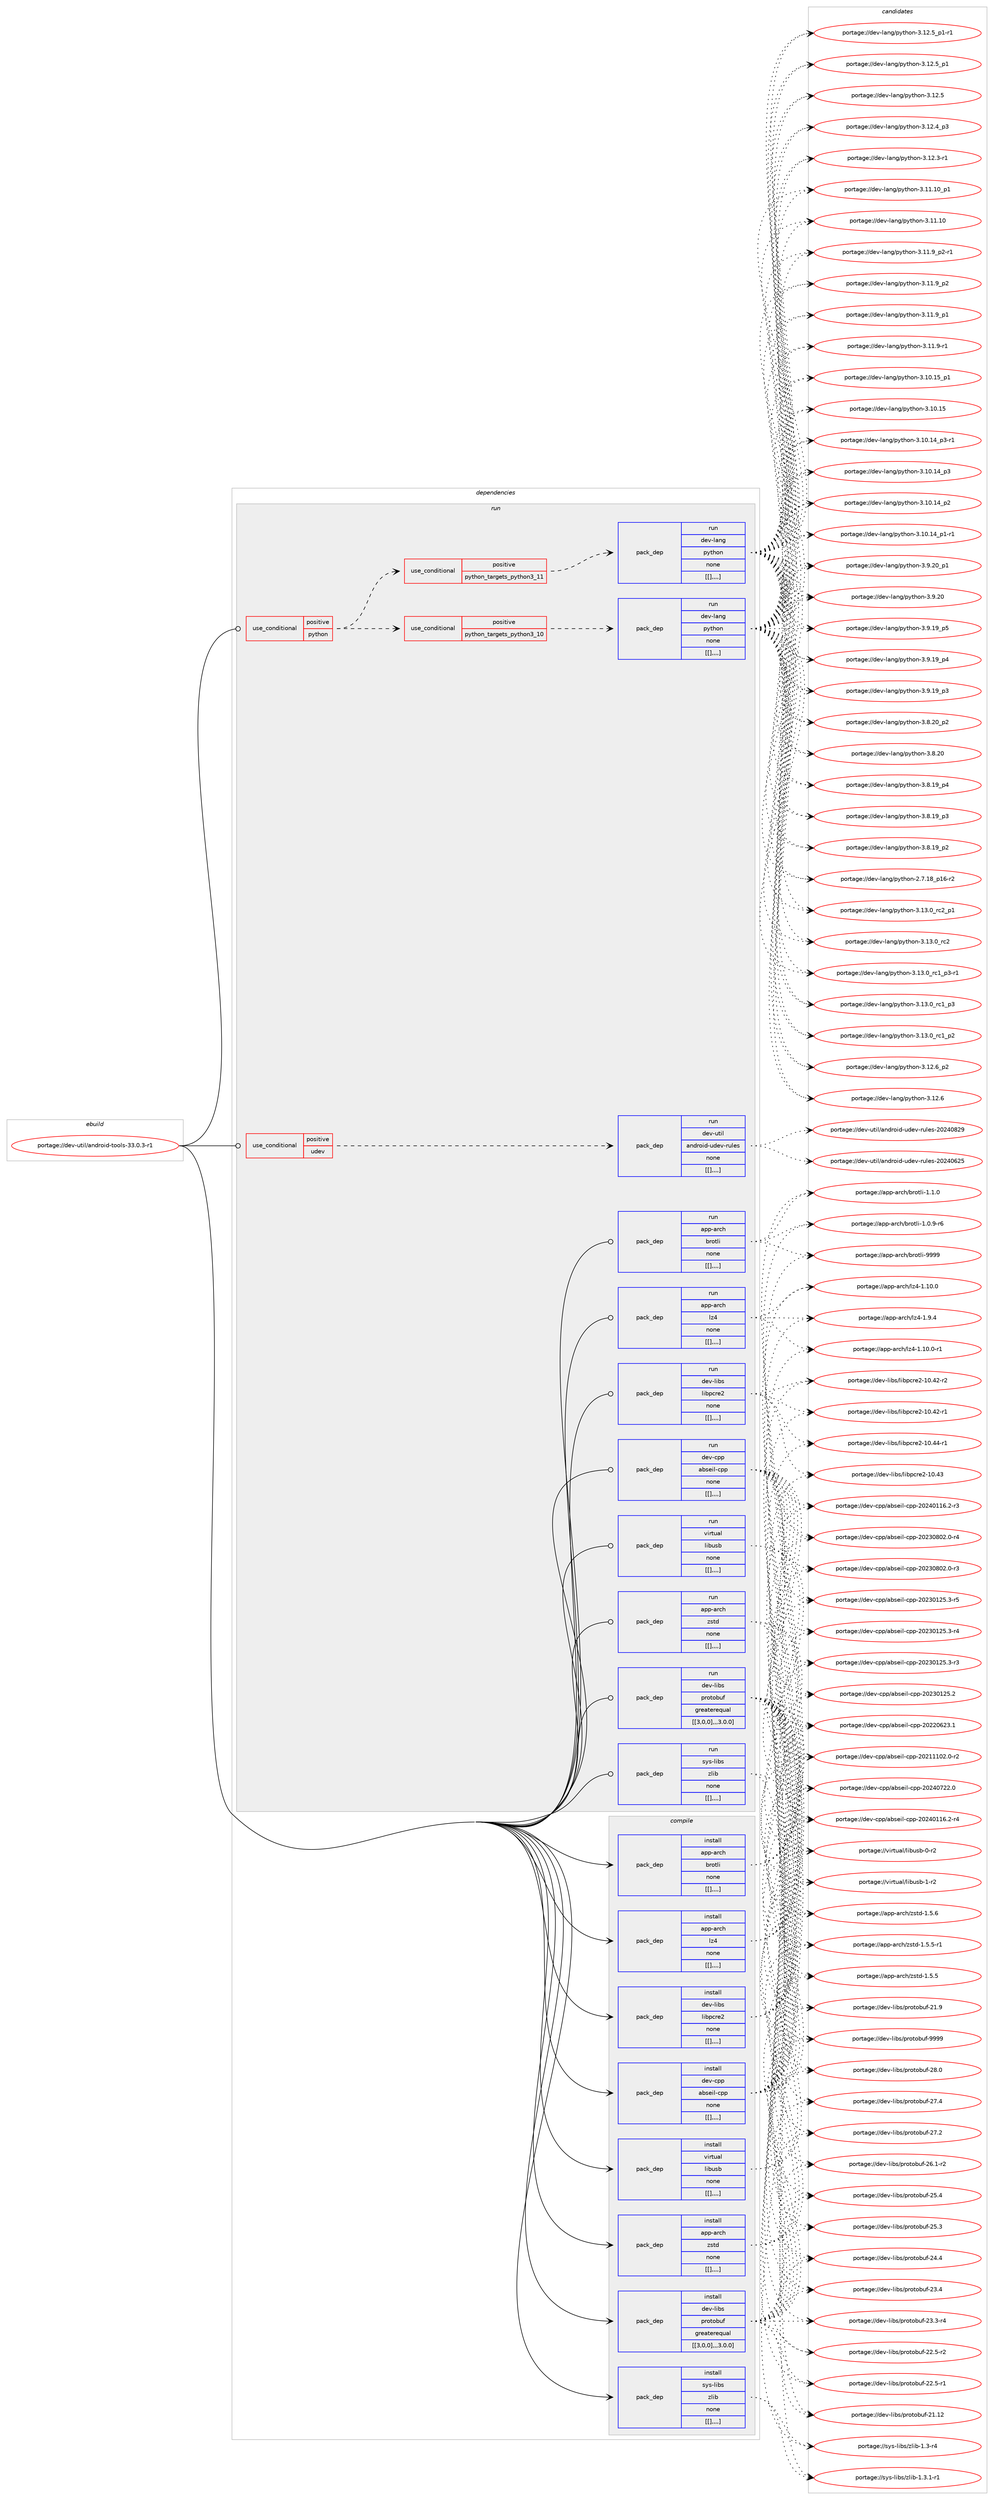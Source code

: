 digraph prolog {

# *************
# Graph options
# *************

newrank=true;
concentrate=true;
compound=true;
graph [rankdir=LR,fontname=Helvetica,fontsize=10,ranksep=1.5];#, ranksep=2.5, nodesep=0.2];
edge  [arrowhead=vee];
node  [fontname=Helvetica,fontsize=10];

# **********
# The ebuild
# **********

subgraph cluster_leftcol {
color=gray;
label=<<i>ebuild</i>>;
id [label="portage://dev-util/android-tools-33.0.3-r1", color=red, width=4, href="../dev-util/android-tools-33.0.3-r1.svg"];
}

# ****************
# The dependencies
# ****************

subgraph cluster_midcol {
color=gray;
label=<<i>dependencies</i>>;
subgraph cluster_compile {
fillcolor="#eeeeee";
style=filled;
label=<<i>compile</i>>;
subgraph pack152401 {
dependency215515 [label=<<TABLE BORDER="0" CELLBORDER="1" CELLSPACING="0" CELLPADDING="4" WIDTH="220"><TR><TD ROWSPAN="6" CELLPADDING="30">pack_dep</TD></TR><TR><TD WIDTH="110">install</TD></TR><TR><TD>app-arch</TD></TR><TR><TD>brotli</TD></TR><TR><TD>none</TD></TR><TR><TD>[[],,,,]</TD></TR></TABLE>>, shape=none, color=blue];
}
id:e -> dependency215515:w [weight=20,style="solid",arrowhead="vee"];
subgraph pack152402 {
dependency215516 [label=<<TABLE BORDER="0" CELLBORDER="1" CELLSPACING="0" CELLPADDING="4" WIDTH="220"><TR><TD ROWSPAN="6" CELLPADDING="30">pack_dep</TD></TR><TR><TD WIDTH="110">install</TD></TR><TR><TD>app-arch</TD></TR><TR><TD>lz4</TD></TR><TR><TD>none</TD></TR><TR><TD>[[],,,,]</TD></TR></TABLE>>, shape=none, color=blue];
}
id:e -> dependency215516:w [weight=20,style="solid",arrowhead="vee"];
subgraph pack152403 {
dependency215517 [label=<<TABLE BORDER="0" CELLBORDER="1" CELLSPACING="0" CELLPADDING="4" WIDTH="220"><TR><TD ROWSPAN="6" CELLPADDING="30">pack_dep</TD></TR><TR><TD WIDTH="110">install</TD></TR><TR><TD>app-arch</TD></TR><TR><TD>zstd</TD></TR><TR><TD>none</TD></TR><TR><TD>[[],,,,]</TD></TR></TABLE>>, shape=none, color=blue];
}
id:e -> dependency215517:w [weight=20,style="solid",arrowhead="vee"];
subgraph pack152404 {
dependency215518 [label=<<TABLE BORDER="0" CELLBORDER="1" CELLSPACING="0" CELLPADDING="4" WIDTH="220"><TR><TD ROWSPAN="6" CELLPADDING="30">pack_dep</TD></TR><TR><TD WIDTH="110">install</TD></TR><TR><TD>dev-cpp</TD></TR><TR><TD>abseil-cpp</TD></TR><TR><TD>none</TD></TR><TR><TD>[[],,,,]</TD></TR></TABLE>>, shape=none, color=blue];
}
id:e -> dependency215518:w [weight=20,style="solid",arrowhead="vee"];
subgraph pack152405 {
dependency215519 [label=<<TABLE BORDER="0" CELLBORDER="1" CELLSPACING="0" CELLPADDING="4" WIDTH="220"><TR><TD ROWSPAN="6" CELLPADDING="30">pack_dep</TD></TR><TR><TD WIDTH="110">install</TD></TR><TR><TD>dev-libs</TD></TR><TR><TD>libpcre2</TD></TR><TR><TD>none</TD></TR><TR><TD>[[],,,,]</TD></TR></TABLE>>, shape=none, color=blue];
}
id:e -> dependency215519:w [weight=20,style="solid",arrowhead="vee"];
subgraph pack152406 {
dependency215520 [label=<<TABLE BORDER="0" CELLBORDER="1" CELLSPACING="0" CELLPADDING="4" WIDTH="220"><TR><TD ROWSPAN="6" CELLPADDING="30">pack_dep</TD></TR><TR><TD WIDTH="110">install</TD></TR><TR><TD>dev-libs</TD></TR><TR><TD>protobuf</TD></TR><TR><TD>greaterequal</TD></TR><TR><TD>[[3,0,0],,,3.0.0]</TD></TR></TABLE>>, shape=none, color=blue];
}
id:e -> dependency215520:w [weight=20,style="solid",arrowhead="vee"];
subgraph pack152407 {
dependency215521 [label=<<TABLE BORDER="0" CELLBORDER="1" CELLSPACING="0" CELLPADDING="4" WIDTH="220"><TR><TD ROWSPAN="6" CELLPADDING="30">pack_dep</TD></TR><TR><TD WIDTH="110">install</TD></TR><TR><TD>sys-libs</TD></TR><TR><TD>zlib</TD></TR><TR><TD>none</TD></TR><TR><TD>[[],,,,]</TD></TR></TABLE>>, shape=none, color=blue];
}
id:e -> dependency215521:w [weight=20,style="solid",arrowhead="vee"];
subgraph pack152408 {
dependency215522 [label=<<TABLE BORDER="0" CELLBORDER="1" CELLSPACING="0" CELLPADDING="4" WIDTH="220"><TR><TD ROWSPAN="6" CELLPADDING="30">pack_dep</TD></TR><TR><TD WIDTH="110">install</TD></TR><TR><TD>virtual</TD></TR><TR><TD>libusb</TD></TR><TR><TD>none</TD></TR><TR><TD>[[],,,,]</TD></TR></TABLE>>, shape=none, color=blue];
}
id:e -> dependency215522:w [weight=20,style="solid",arrowhead="vee"];
}
subgraph cluster_compileandrun {
fillcolor="#eeeeee";
style=filled;
label=<<i>compile and run</i>>;
}
subgraph cluster_run {
fillcolor="#eeeeee";
style=filled;
label=<<i>run</i>>;
subgraph cond61724 {
dependency215523 [label=<<TABLE BORDER="0" CELLBORDER="1" CELLSPACING="0" CELLPADDING="4"><TR><TD ROWSPAN="3" CELLPADDING="10">use_conditional</TD></TR><TR><TD>positive</TD></TR><TR><TD>python</TD></TR></TABLE>>, shape=none, color=red];
subgraph cond61725 {
dependency215524 [label=<<TABLE BORDER="0" CELLBORDER="1" CELLSPACING="0" CELLPADDING="4"><TR><TD ROWSPAN="3" CELLPADDING="10">use_conditional</TD></TR><TR><TD>positive</TD></TR><TR><TD>python_targets_python3_10</TD></TR></TABLE>>, shape=none, color=red];
subgraph pack152409 {
dependency215525 [label=<<TABLE BORDER="0" CELLBORDER="1" CELLSPACING="0" CELLPADDING="4" WIDTH="220"><TR><TD ROWSPAN="6" CELLPADDING="30">pack_dep</TD></TR><TR><TD WIDTH="110">run</TD></TR><TR><TD>dev-lang</TD></TR><TR><TD>python</TD></TR><TR><TD>none</TD></TR><TR><TD>[[],,,,]</TD></TR></TABLE>>, shape=none, color=blue];
}
dependency215524:e -> dependency215525:w [weight=20,style="dashed",arrowhead="vee"];
}
dependency215523:e -> dependency215524:w [weight=20,style="dashed",arrowhead="vee"];
subgraph cond61726 {
dependency215526 [label=<<TABLE BORDER="0" CELLBORDER="1" CELLSPACING="0" CELLPADDING="4"><TR><TD ROWSPAN="3" CELLPADDING="10">use_conditional</TD></TR><TR><TD>positive</TD></TR><TR><TD>python_targets_python3_11</TD></TR></TABLE>>, shape=none, color=red];
subgraph pack152410 {
dependency215527 [label=<<TABLE BORDER="0" CELLBORDER="1" CELLSPACING="0" CELLPADDING="4" WIDTH="220"><TR><TD ROWSPAN="6" CELLPADDING="30">pack_dep</TD></TR><TR><TD WIDTH="110">run</TD></TR><TR><TD>dev-lang</TD></TR><TR><TD>python</TD></TR><TR><TD>none</TD></TR><TR><TD>[[],,,,]</TD></TR></TABLE>>, shape=none, color=blue];
}
dependency215526:e -> dependency215527:w [weight=20,style="dashed",arrowhead="vee"];
}
dependency215523:e -> dependency215526:w [weight=20,style="dashed",arrowhead="vee"];
}
id:e -> dependency215523:w [weight=20,style="solid",arrowhead="odot"];
subgraph cond61727 {
dependency215528 [label=<<TABLE BORDER="0" CELLBORDER="1" CELLSPACING="0" CELLPADDING="4"><TR><TD ROWSPAN="3" CELLPADDING="10">use_conditional</TD></TR><TR><TD>positive</TD></TR><TR><TD>udev</TD></TR></TABLE>>, shape=none, color=red];
subgraph pack152411 {
dependency215529 [label=<<TABLE BORDER="0" CELLBORDER="1" CELLSPACING="0" CELLPADDING="4" WIDTH="220"><TR><TD ROWSPAN="6" CELLPADDING="30">pack_dep</TD></TR><TR><TD WIDTH="110">run</TD></TR><TR><TD>dev-util</TD></TR><TR><TD>android-udev-rules</TD></TR><TR><TD>none</TD></TR><TR><TD>[[],,,,]</TD></TR></TABLE>>, shape=none, color=blue];
}
dependency215528:e -> dependency215529:w [weight=20,style="dashed",arrowhead="vee"];
}
id:e -> dependency215528:w [weight=20,style="solid",arrowhead="odot"];
subgraph pack152412 {
dependency215530 [label=<<TABLE BORDER="0" CELLBORDER="1" CELLSPACING="0" CELLPADDING="4" WIDTH="220"><TR><TD ROWSPAN="6" CELLPADDING="30">pack_dep</TD></TR><TR><TD WIDTH="110">run</TD></TR><TR><TD>app-arch</TD></TR><TR><TD>brotli</TD></TR><TR><TD>none</TD></TR><TR><TD>[[],,,,]</TD></TR></TABLE>>, shape=none, color=blue];
}
id:e -> dependency215530:w [weight=20,style="solid",arrowhead="odot"];
subgraph pack152413 {
dependency215531 [label=<<TABLE BORDER="0" CELLBORDER="1" CELLSPACING="0" CELLPADDING="4" WIDTH="220"><TR><TD ROWSPAN="6" CELLPADDING="30">pack_dep</TD></TR><TR><TD WIDTH="110">run</TD></TR><TR><TD>app-arch</TD></TR><TR><TD>lz4</TD></TR><TR><TD>none</TD></TR><TR><TD>[[],,,,]</TD></TR></TABLE>>, shape=none, color=blue];
}
id:e -> dependency215531:w [weight=20,style="solid",arrowhead="odot"];
subgraph pack152414 {
dependency215532 [label=<<TABLE BORDER="0" CELLBORDER="1" CELLSPACING="0" CELLPADDING="4" WIDTH="220"><TR><TD ROWSPAN="6" CELLPADDING="30">pack_dep</TD></TR><TR><TD WIDTH="110">run</TD></TR><TR><TD>app-arch</TD></TR><TR><TD>zstd</TD></TR><TR><TD>none</TD></TR><TR><TD>[[],,,,]</TD></TR></TABLE>>, shape=none, color=blue];
}
id:e -> dependency215532:w [weight=20,style="solid",arrowhead="odot"];
subgraph pack152415 {
dependency215533 [label=<<TABLE BORDER="0" CELLBORDER="1" CELLSPACING="0" CELLPADDING="4" WIDTH="220"><TR><TD ROWSPAN="6" CELLPADDING="30">pack_dep</TD></TR><TR><TD WIDTH="110">run</TD></TR><TR><TD>dev-cpp</TD></TR><TR><TD>abseil-cpp</TD></TR><TR><TD>none</TD></TR><TR><TD>[[],,,,]</TD></TR></TABLE>>, shape=none, color=blue];
}
id:e -> dependency215533:w [weight=20,style="solid",arrowhead="odot"];
subgraph pack152416 {
dependency215534 [label=<<TABLE BORDER="0" CELLBORDER="1" CELLSPACING="0" CELLPADDING="4" WIDTH="220"><TR><TD ROWSPAN="6" CELLPADDING="30">pack_dep</TD></TR><TR><TD WIDTH="110">run</TD></TR><TR><TD>dev-libs</TD></TR><TR><TD>libpcre2</TD></TR><TR><TD>none</TD></TR><TR><TD>[[],,,,]</TD></TR></TABLE>>, shape=none, color=blue];
}
id:e -> dependency215534:w [weight=20,style="solid",arrowhead="odot"];
subgraph pack152417 {
dependency215535 [label=<<TABLE BORDER="0" CELLBORDER="1" CELLSPACING="0" CELLPADDING="4" WIDTH="220"><TR><TD ROWSPAN="6" CELLPADDING="30">pack_dep</TD></TR><TR><TD WIDTH="110">run</TD></TR><TR><TD>dev-libs</TD></TR><TR><TD>protobuf</TD></TR><TR><TD>greaterequal</TD></TR><TR><TD>[[3,0,0],,,3.0.0]</TD></TR></TABLE>>, shape=none, color=blue];
}
id:e -> dependency215535:w [weight=20,style="solid",arrowhead="odot"];
subgraph pack152418 {
dependency215536 [label=<<TABLE BORDER="0" CELLBORDER="1" CELLSPACING="0" CELLPADDING="4" WIDTH="220"><TR><TD ROWSPAN="6" CELLPADDING="30">pack_dep</TD></TR><TR><TD WIDTH="110">run</TD></TR><TR><TD>sys-libs</TD></TR><TR><TD>zlib</TD></TR><TR><TD>none</TD></TR><TR><TD>[[],,,,]</TD></TR></TABLE>>, shape=none, color=blue];
}
id:e -> dependency215536:w [weight=20,style="solid",arrowhead="odot"];
subgraph pack152419 {
dependency215537 [label=<<TABLE BORDER="0" CELLBORDER="1" CELLSPACING="0" CELLPADDING="4" WIDTH="220"><TR><TD ROWSPAN="6" CELLPADDING="30">pack_dep</TD></TR><TR><TD WIDTH="110">run</TD></TR><TR><TD>virtual</TD></TR><TR><TD>libusb</TD></TR><TR><TD>none</TD></TR><TR><TD>[[],,,,]</TD></TR></TABLE>>, shape=none, color=blue];
}
id:e -> dependency215537:w [weight=20,style="solid",arrowhead="odot"];
}
}

# **************
# The candidates
# **************

subgraph cluster_choices {
rank=same;
color=gray;
label=<<i>candidates</i>>;

subgraph choice152401 {
color=black;
nodesep=1;
choice9711211245971149910447981141111161081054557575757 [label="portage://app-arch/brotli-9999", color=red, width=4,href="../app-arch/brotli-9999.svg"];
choice971121124597114991044798114111116108105454946494648 [label="portage://app-arch/brotli-1.1.0", color=red, width=4,href="../app-arch/brotli-1.1.0.svg"];
choice9711211245971149910447981141111161081054549464846574511454 [label="portage://app-arch/brotli-1.0.9-r6", color=red, width=4,href="../app-arch/brotli-1.0.9-r6.svg"];
dependency215515:e -> choice9711211245971149910447981141111161081054557575757:w [style=dotted,weight="100"];
dependency215515:e -> choice971121124597114991044798114111116108105454946494648:w [style=dotted,weight="100"];
dependency215515:e -> choice9711211245971149910447981141111161081054549464846574511454:w [style=dotted,weight="100"];
}
subgraph choice152402 {
color=black;
nodesep=1;
choice971121124597114991044710812252454946494846484511449 [label="portage://app-arch/lz4-1.10.0-r1", color=red, width=4,href="../app-arch/lz4-1.10.0-r1.svg"];
choice97112112459711499104471081225245494649484648 [label="portage://app-arch/lz4-1.10.0", color=red, width=4,href="../app-arch/lz4-1.10.0.svg"];
choice971121124597114991044710812252454946574652 [label="portage://app-arch/lz4-1.9.4", color=red, width=4,href="../app-arch/lz4-1.9.4.svg"];
dependency215516:e -> choice971121124597114991044710812252454946494846484511449:w [style=dotted,weight="100"];
dependency215516:e -> choice97112112459711499104471081225245494649484648:w [style=dotted,weight="100"];
dependency215516:e -> choice971121124597114991044710812252454946574652:w [style=dotted,weight="100"];
}
subgraph choice152403 {
color=black;
nodesep=1;
choice9711211245971149910447122115116100454946534654 [label="portage://app-arch/zstd-1.5.6", color=red, width=4,href="../app-arch/zstd-1.5.6.svg"];
choice97112112459711499104471221151161004549465346534511449 [label="portage://app-arch/zstd-1.5.5-r1", color=red, width=4,href="../app-arch/zstd-1.5.5-r1.svg"];
choice9711211245971149910447122115116100454946534653 [label="portage://app-arch/zstd-1.5.5", color=red, width=4,href="../app-arch/zstd-1.5.5.svg"];
dependency215517:e -> choice9711211245971149910447122115116100454946534654:w [style=dotted,weight="100"];
dependency215517:e -> choice97112112459711499104471221151161004549465346534511449:w [style=dotted,weight="100"];
dependency215517:e -> choice9711211245971149910447122115116100454946534653:w [style=dotted,weight="100"];
}
subgraph choice152404 {
color=black;
nodesep=1;
choice100101118459911211247979811510110510845991121124550485052485550504648 [label="portage://dev-cpp/abseil-cpp-20240722.0", color=red, width=4,href="../dev-cpp/abseil-cpp-20240722.0.svg"];
choice1001011184599112112479798115101105108459911211245504850524849495446504511452 [label="portage://dev-cpp/abseil-cpp-20240116.2-r4", color=red, width=4,href="../dev-cpp/abseil-cpp-20240116.2-r4.svg"];
choice1001011184599112112479798115101105108459911211245504850524849495446504511451 [label="portage://dev-cpp/abseil-cpp-20240116.2-r3", color=red, width=4,href="../dev-cpp/abseil-cpp-20240116.2-r3.svg"];
choice1001011184599112112479798115101105108459911211245504850514856485046484511452 [label="portage://dev-cpp/abseil-cpp-20230802.0-r4", color=red, width=4,href="../dev-cpp/abseil-cpp-20230802.0-r4.svg"];
choice1001011184599112112479798115101105108459911211245504850514856485046484511451 [label="portage://dev-cpp/abseil-cpp-20230802.0-r3", color=red, width=4,href="../dev-cpp/abseil-cpp-20230802.0-r3.svg"];
choice1001011184599112112479798115101105108459911211245504850514849505346514511453 [label="portage://dev-cpp/abseil-cpp-20230125.3-r5", color=red, width=4,href="../dev-cpp/abseil-cpp-20230125.3-r5.svg"];
choice1001011184599112112479798115101105108459911211245504850514849505346514511452 [label="portage://dev-cpp/abseil-cpp-20230125.3-r4", color=red, width=4,href="../dev-cpp/abseil-cpp-20230125.3-r4.svg"];
choice1001011184599112112479798115101105108459911211245504850514849505346514511451 [label="portage://dev-cpp/abseil-cpp-20230125.3-r3", color=red, width=4,href="../dev-cpp/abseil-cpp-20230125.3-r3.svg"];
choice100101118459911211247979811510110510845991121124550485051484950534650 [label="portage://dev-cpp/abseil-cpp-20230125.2", color=red, width=4,href="../dev-cpp/abseil-cpp-20230125.2.svg"];
choice100101118459911211247979811510110510845991121124550485050485450514649 [label="portage://dev-cpp/abseil-cpp-20220623.1", color=red, width=4,href="../dev-cpp/abseil-cpp-20220623.1.svg"];
choice1001011184599112112479798115101105108459911211245504850494949485046484511450 [label="portage://dev-cpp/abseil-cpp-20211102.0-r2", color=red, width=4,href="../dev-cpp/abseil-cpp-20211102.0-r2.svg"];
dependency215518:e -> choice100101118459911211247979811510110510845991121124550485052485550504648:w [style=dotted,weight="100"];
dependency215518:e -> choice1001011184599112112479798115101105108459911211245504850524849495446504511452:w [style=dotted,weight="100"];
dependency215518:e -> choice1001011184599112112479798115101105108459911211245504850524849495446504511451:w [style=dotted,weight="100"];
dependency215518:e -> choice1001011184599112112479798115101105108459911211245504850514856485046484511452:w [style=dotted,weight="100"];
dependency215518:e -> choice1001011184599112112479798115101105108459911211245504850514856485046484511451:w [style=dotted,weight="100"];
dependency215518:e -> choice1001011184599112112479798115101105108459911211245504850514849505346514511453:w [style=dotted,weight="100"];
dependency215518:e -> choice1001011184599112112479798115101105108459911211245504850514849505346514511452:w [style=dotted,weight="100"];
dependency215518:e -> choice1001011184599112112479798115101105108459911211245504850514849505346514511451:w [style=dotted,weight="100"];
dependency215518:e -> choice100101118459911211247979811510110510845991121124550485051484950534650:w [style=dotted,weight="100"];
dependency215518:e -> choice100101118459911211247979811510110510845991121124550485050485450514649:w [style=dotted,weight="100"];
dependency215518:e -> choice1001011184599112112479798115101105108459911211245504850494949485046484511450:w [style=dotted,weight="100"];
}
subgraph choice152405 {
color=black;
nodesep=1;
choice1001011184510810598115471081059811299114101504549484652524511449 [label="portage://dev-libs/libpcre2-10.44-r1", color=red, width=4,href="../dev-libs/libpcre2-10.44-r1.svg"];
choice100101118451081059811547108105981129911410150454948465251 [label="portage://dev-libs/libpcre2-10.43", color=red, width=4,href="../dev-libs/libpcre2-10.43.svg"];
choice1001011184510810598115471081059811299114101504549484652504511450 [label="portage://dev-libs/libpcre2-10.42-r2", color=red, width=4,href="../dev-libs/libpcre2-10.42-r2.svg"];
choice1001011184510810598115471081059811299114101504549484652504511449 [label="portage://dev-libs/libpcre2-10.42-r1", color=red, width=4,href="../dev-libs/libpcre2-10.42-r1.svg"];
dependency215519:e -> choice1001011184510810598115471081059811299114101504549484652524511449:w [style=dotted,weight="100"];
dependency215519:e -> choice100101118451081059811547108105981129911410150454948465251:w [style=dotted,weight="100"];
dependency215519:e -> choice1001011184510810598115471081059811299114101504549484652504511450:w [style=dotted,weight="100"];
dependency215519:e -> choice1001011184510810598115471081059811299114101504549484652504511449:w [style=dotted,weight="100"];
}
subgraph choice152406 {
color=black;
nodesep=1;
choice100101118451081059811547112114111116111981171024557575757 [label="portage://dev-libs/protobuf-9999", color=red, width=4,href="../dev-libs/protobuf-9999.svg"];
choice100101118451081059811547112114111116111981171024550564648 [label="portage://dev-libs/protobuf-28.0", color=red, width=4,href="../dev-libs/protobuf-28.0.svg"];
choice100101118451081059811547112114111116111981171024550554652 [label="portage://dev-libs/protobuf-27.4", color=red, width=4,href="../dev-libs/protobuf-27.4.svg"];
choice100101118451081059811547112114111116111981171024550554650 [label="portage://dev-libs/protobuf-27.2", color=red, width=4,href="../dev-libs/protobuf-27.2.svg"];
choice1001011184510810598115471121141111161119811710245505446494511450 [label="portage://dev-libs/protobuf-26.1-r2", color=red, width=4,href="../dev-libs/protobuf-26.1-r2.svg"];
choice100101118451081059811547112114111116111981171024550534652 [label="portage://dev-libs/protobuf-25.4", color=red, width=4,href="../dev-libs/protobuf-25.4.svg"];
choice100101118451081059811547112114111116111981171024550534651 [label="portage://dev-libs/protobuf-25.3", color=red, width=4,href="../dev-libs/protobuf-25.3.svg"];
choice100101118451081059811547112114111116111981171024550524652 [label="portage://dev-libs/protobuf-24.4", color=red, width=4,href="../dev-libs/protobuf-24.4.svg"];
choice100101118451081059811547112114111116111981171024550514652 [label="portage://dev-libs/protobuf-23.4", color=red, width=4,href="../dev-libs/protobuf-23.4.svg"];
choice1001011184510810598115471121141111161119811710245505146514511452 [label="portage://dev-libs/protobuf-23.3-r4", color=red, width=4,href="../dev-libs/protobuf-23.3-r4.svg"];
choice1001011184510810598115471121141111161119811710245505046534511450 [label="portage://dev-libs/protobuf-22.5-r2", color=red, width=4,href="../dev-libs/protobuf-22.5-r2.svg"];
choice1001011184510810598115471121141111161119811710245505046534511449 [label="portage://dev-libs/protobuf-22.5-r1", color=red, width=4,href="../dev-libs/protobuf-22.5-r1.svg"];
choice10010111845108105981154711211411111611198117102455049464950 [label="portage://dev-libs/protobuf-21.12", color=red, width=4,href="../dev-libs/protobuf-21.12.svg"];
choice100101118451081059811547112114111116111981171024550494657 [label="portage://dev-libs/protobuf-21.9", color=red, width=4,href="../dev-libs/protobuf-21.9.svg"];
dependency215520:e -> choice100101118451081059811547112114111116111981171024557575757:w [style=dotted,weight="100"];
dependency215520:e -> choice100101118451081059811547112114111116111981171024550564648:w [style=dotted,weight="100"];
dependency215520:e -> choice100101118451081059811547112114111116111981171024550554652:w [style=dotted,weight="100"];
dependency215520:e -> choice100101118451081059811547112114111116111981171024550554650:w [style=dotted,weight="100"];
dependency215520:e -> choice1001011184510810598115471121141111161119811710245505446494511450:w [style=dotted,weight="100"];
dependency215520:e -> choice100101118451081059811547112114111116111981171024550534652:w [style=dotted,weight="100"];
dependency215520:e -> choice100101118451081059811547112114111116111981171024550534651:w [style=dotted,weight="100"];
dependency215520:e -> choice100101118451081059811547112114111116111981171024550524652:w [style=dotted,weight="100"];
dependency215520:e -> choice100101118451081059811547112114111116111981171024550514652:w [style=dotted,weight="100"];
dependency215520:e -> choice1001011184510810598115471121141111161119811710245505146514511452:w [style=dotted,weight="100"];
dependency215520:e -> choice1001011184510810598115471121141111161119811710245505046534511450:w [style=dotted,weight="100"];
dependency215520:e -> choice1001011184510810598115471121141111161119811710245505046534511449:w [style=dotted,weight="100"];
dependency215520:e -> choice10010111845108105981154711211411111611198117102455049464950:w [style=dotted,weight="100"];
dependency215520:e -> choice100101118451081059811547112114111116111981171024550494657:w [style=dotted,weight="100"];
}
subgraph choice152407 {
color=black;
nodesep=1;
choice115121115451081059811547122108105984549465146494511449 [label="portage://sys-libs/zlib-1.3.1-r1", color=red, width=4,href="../sys-libs/zlib-1.3.1-r1.svg"];
choice11512111545108105981154712210810598454946514511452 [label="portage://sys-libs/zlib-1.3-r4", color=red, width=4,href="../sys-libs/zlib-1.3-r4.svg"];
dependency215521:e -> choice115121115451081059811547122108105984549465146494511449:w [style=dotted,weight="100"];
dependency215521:e -> choice11512111545108105981154712210810598454946514511452:w [style=dotted,weight="100"];
}
subgraph choice152408 {
color=black;
nodesep=1;
choice1181051141161179710847108105981171159845494511450 [label="portage://virtual/libusb-1-r2", color=red, width=4,href="../virtual/libusb-1-r2.svg"];
choice1181051141161179710847108105981171159845484511450 [label="portage://virtual/libusb-0-r2", color=red, width=4,href="../virtual/libusb-0-r2.svg"];
dependency215522:e -> choice1181051141161179710847108105981171159845494511450:w [style=dotted,weight="100"];
dependency215522:e -> choice1181051141161179710847108105981171159845484511450:w [style=dotted,weight="100"];
}
subgraph choice152409 {
color=black;
nodesep=1;
choice100101118451089711010347112121116104111110455146495146489511499509511249 [label="portage://dev-lang/python-3.13.0_rc2_p1", color=red, width=4,href="../dev-lang/python-3.13.0_rc2_p1.svg"];
choice10010111845108971101034711212111610411111045514649514648951149950 [label="portage://dev-lang/python-3.13.0_rc2", color=red, width=4,href="../dev-lang/python-3.13.0_rc2.svg"];
choice1001011184510897110103471121211161041111104551464951464895114994995112514511449 [label="portage://dev-lang/python-3.13.0_rc1_p3-r1", color=red, width=4,href="../dev-lang/python-3.13.0_rc1_p3-r1.svg"];
choice100101118451089711010347112121116104111110455146495146489511499499511251 [label="portage://dev-lang/python-3.13.0_rc1_p3", color=red, width=4,href="../dev-lang/python-3.13.0_rc1_p3.svg"];
choice100101118451089711010347112121116104111110455146495146489511499499511250 [label="portage://dev-lang/python-3.13.0_rc1_p2", color=red, width=4,href="../dev-lang/python-3.13.0_rc1_p2.svg"];
choice100101118451089711010347112121116104111110455146495046549511250 [label="portage://dev-lang/python-3.12.6_p2", color=red, width=4,href="../dev-lang/python-3.12.6_p2.svg"];
choice10010111845108971101034711212111610411111045514649504654 [label="portage://dev-lang/python-3.12.6", color=red, width=4,href="../dev-lang/python-3.12.6.svg"];
choice1001011184510897110103471121211161041111104551464950465395112494511449 [label="portage://dev-lang/python-3.12.5_p1-r1", color=red, width=4,href="../dev-lang/python-3.12.5_p1-r1.svg"];
choice100101118451089711010347112121116104111110455146495046539511249 [label="portage://dev-lang/python-3.12.5_p1", color=red, width=4,href="../dev-lang/python-3.12.5_p1.svg"];
choice10010111845108971101034711212111610411111045514649504653 [label="portage://dev-lang/python-3.12.5", color=red, width=4,href="../dev-lang/python-3.12.5.svg"];
choice100101118451089711010347112121116104111110455146495046529511251 [label="portage://dev-lang/python-3.12.4_p3", color=red, width=4,href="../dev-lang/python-3.12.4_p3.svg"];
choice100101118451089711010347112121116104111110455146495046514511449 [label="portage://dev-lang/python-3.12.3-r1", color=red, width=4,href="../dev-lang/python-3.12.3-r1.svg"];
choice10010111845108971101034711212111610411111045514649494649489511249 [label="portage://dev-lang/python-3.11.10_p1", color=red, width=4,href="../dev-lang/python-3.11.10_p1.svg"];
choice1001011184510897110103471121211161041111104551464949464948 [label="portage://dev-lang/python-3.11.10", color=red, width=4,href="../dev-lang/python-3.11.10.svg"];
choice1001011184510897110103471121211161041111104551464949465795112504511449 [label="portage://dev-lang/python-3.11.9_p2-r1", color=red, width=4,href="../dev-lang/python-3.11.9_p2-r1.svg"];
choice100101118451089711010347112121116104111110455146494946579511250 [label="portage://dev-lang/python-3.11.9_p2", color=red, width=4,href="../dev-lang/python-3.11.9_p2.svg"];
choice100101118451089711010347112121116104111110455146494946579511249 [label="portage://dev-lang/python-3.11.9_p1", color=red, width=4,href="../dev-lang/python-3.11.9_p1.svg"];
choice100101118451089711010347112121116104111110455146494946574511449 [label="portage://dev-lang/python-3.11.9-r1", color=red, width=4,href="../dev-lang/python-3.11.9-r1.svg"];
choice10010111845108971101034711212111610411111045514649484649539511249 [label="portage://dev-lang/python-3.10.15_p1", color=red, width=4,href="../dev-lang/python-3.10.15_p1.svg"];
choice1001011184510897110103471121211161041111104551464948464953 [label="portage://dev-lang/python-3.10.15", color=red, width=4,href="../dev-lang/python-3.10.15.svg"];
choice100101118451089711010347112121116104111110455146494846495295112514511449 [label="portage://dev-lang/python-3.10.14_p3-r1", color=red, width=4,href="../dev-lang/python-3.10.14_p3-r1.svg"];
choice10010111845108971101034711212111610411111045514649484649529511251 [label="portage://dev-lang/python-3.10.14_p3", color=red, width=4,href="../dev-lang/python-3.10.14_p3.svg"];
choice10010111845108971101034711212111610411111045514649484649529511250 [label="portage://dev-lang/python-3.10.14_p2", color=red, width=4,href="../dev-lang/python-3.10.14_p2.svg"];
choice100101118451089711010347112121116104111110455146494846495295112494511449 [label="portage://dev-lang/python-3.10.14_p1-r1", color=red, width=4,href="../dev-lang/python-3.10.14_p1-r1.svg"];
choice100101118451089711010347112121116104111110455146574650489511249 [label="portage://dev-lang/python-3.9.20_p1", color=red, width=4,href="../dev-lang/python-3.9.20_p1.svg"];
choice10010111845108971101034711212111610411111045514657465048 [label="portage://dev-lang/python-3.9.20", color=red, width=4,href="../dev-lang/python-3.9.20.svg"];
choice100101118451089711010347112121116104111110455146574649579511253 [label="portage://dev-lang/python-3.9.19_p5", color=red, width=4,href="../dev-lang/python-3.9.19_p5.svg"];
choice100101118451089711010347112121116104111110455146574649579511252 [label="portage://dev-lang/python-3.9.19_p4", color=red, width=4,href="../dev-lang/python-3.9.19_p4.svg"];
choice100101118451089711010347112121116104111110455146574649579511251 [label="portage://dev-lang/python-3.9.19_p3", color=red, width=4,href="../dev-lang/python-3.9.19_p3.svg"];
choice100101118451089711010347112121116104111110455146564650489511250 [label="portage://dev-lang/python-3.8.20_p2", color=red, width=4,href="../dev-lang/python-3.8.20_p2.svg"];
choice10010111845108971101034711212111610411111045514656465048 [label="portage://dev-lang/python-3.8.20", color=red, width=4,href="../dev-lang/python-3.8.20.svg"];
choice100101118451089711010347112121116104111110455146564649579511252 [label="portage://dev-lang/python-3.8.19_p4", color=red, width=4,href="../dev-lang/python-3.8.19_p4.svg"];
choice100101118451089711010347112121116104111110455146564649579511251 [label="portage://dev-lang/python-3.8.19_p3", color=red, width=4,href="../dev-lang/python-3.8.19_p3.svg"];
choice100101118451089711010347112121116104111110455146564649579511250 [label="portage://dev-lang/python-3.8.19_p2", color=red, width=4,href="../dev-lang/python-3.8.19_p2.svg"];
choice100101118451089711010347112121116104111110455046554649569511249544511450 [label="portage://dev-lang/python-2.7.18_p16-r2", color=red, width=4,href="../dev-lang/python-2.7.18_p16-r2.svg"];
dependency215525:e -> choice100101118451089711010347112121116104111110455146495146489511499509511249:w [style=dotted,weight="100"];
dependency215525:e -> choice10010111845108971101034711212111610411111045514649514648951149950:w [style=dotted,weight="100"];
dependency215525:e -> choice1001011184510897110103471121211161041111104551464951464895114994995112514511449:w [style=dotted,weight="100"];
dependency215525:e -> choice100101118451089711010347112121116104111110455146495146489511499499511251:w [style=dotted,weight="100"];
dependency215525:e -> choice100101118451089711010347112121116104111110455146495146489511499499511250:w [style=dotted,weight="100"];
dependency215525:e -> choice100101118451089711010347112121116104111110455146495046549511250:w [style=dotted,weight="100"];
dependency215525:e -> choice10010111845108971101034711212111610411111045514649504654:w [style=dotted,weight="100"];
dependency215525:e -> choice1001011184510897110103471121211161041111104551464950465395112494511449:w [style=dotted,weight="100"];
dependency215525:e -> choice100101118451089711010347112121116104111110455146495046539511249:w [style=dotted,weight="100"];
dependency215525:e -> choice10010111845108971101034711212111610411111045514649504653:w [style=dotted,weight="100"];
dependency215525:e -> choice100101118451089711010347112121116104111110455146495046529511251:w [style=dotted,weight="100"];
dependency215525:e -> choice100101118451089711010347112121116104111110455146495046514511449:w [style=dotted,weight="100"];
dependency215525:e -> choice10010111845108971101034711212111610411111045514649494649489511249:w [style=dotted,weight="100"];
dependency215525:e -> choice1001011184510897110103471121211161041111104551464949464948:w [style=dotted,weight="100"];
dependency215525:e -> choice1001011184510897110103471121211161041111104551464949465795112504511449:w [style=dotted,weight="100"];
dependency215525:e -> choice100101118451089711010347112121116104111110455146494946579511250:w [style=dotted,weight="100"];
dependency215525:e -> choice100101118451089711010347112121116104111110455146494946579511249:w [style=dotted,weight="100"];
dependency215525:e -> choice100101118451089711010347112121116104111110455146494946574511449:w [style=dotted,weight="100"];
dependency215525:e -> choice10010111845108971101034711212111610411111045514649484649539511249:w [style=dotted,weight="100"];
dependency215525:e -> choice1001011184510897110103471121211161041111104551464948464953:w [style=dotted,weight="100"];
dependency215525:e -> choice100101118451089711010347112121116104111110455146494846495295112514511449:w [style=dotted,weight="100"];
dependency215525:e -> choice10010111845108971101034711212111610411111045514649484649529511251:w [style=dotted,weight="100"];
dependency215525:e -> choice10010111845108971101034711212111610411111045514649484649529511250:w [style=dotted,weight="100"];
dependency215525:e -> choice100101118451089711010347112121116104111110455146494846495295112494511449:w [style=dotted,weight="100"];
dependency215525:e -> choice100101118451089711010347112121116104111110455146574650489511249:w [style=dotted,weight="100"];
dependency215525:e -> choice10010111845108971101034711212111610411111045514657465048:w [style=dotted,weight="100"];
dependency215525:e -> choice100101118451089711010347112121116104111110455146574649579511253:w [style=dotted,weight="100"];
dependency215525:e -> choice100101118451089711010347112121116104111110455146574649579511252:w [style=dotted,weight="100"];
dependency215525:e -> choice100101118451089711010347112121116104111110455146574649579511251:w [style=dotted,weight="100"];
dependency215525:e -> choice100101118451089711010347112121116104111110455146564650489511250:w [style=dotted,weight="100"];
dependency215525:e -> choice10010111845108971101034711212111610411111045514656465048:w [style=dotted,weight="100"];
dependency215525:e -> choice100101118451089711010347112121116104111110455146564649579511252:w [style=dotted,weight="100"];
dependency215525:e -> choice100101118451089711010347112121116104111110455146564649579511251:w [style=dotted,weight="100"];
dependency215525:e -> choice100101118451089711010347112121116104111110455146564649579511250:w [style=dotted,weight="100"];
dependency215525:e -> choice100101118451089711010347112121116104111110455046554649569511249544511450:w [style=dotted,weight="100"];
}
subgraph choice152410 {
color=black;
nodesep=1;
choice100101118451089711010347112121116104111110455146495146489511499509511249 [label="portage://dev-lang/python-3.13.0_rc2_p1", color=red, width=4,href="../dev-lang/python-3.13.0_rc2_p1.svg"];
choice10010111845108971101034711212111610411111045514649514648951149950 [label="portage://dev-lang/python-3.13.0_rc2", color=red, width=4,href="../dev-lang/python-3.13.0_rc2.svg"];
choice1001011184510897110103471121211161041111104551464951464895114994995112514511449 [label="portage://dev-lang/python-3.13.0_rc1_p3-r1", color=red, width=4,href="../dev-lang/python-3.13.0_rc1_p3-r1.svg"];
choice100101118451089711010347112121116104111110455146495146489511499499511251 [label="portage://dev-lang/python-3.13.0_rc1_p3", color=red, width=4,href="../dev-lang/python-3.13.0_rc1_p3.svg"];
choice100101118451089711010347112121116104111110455146495146489511499499511250 [label="portage://dev-lang/python-3.13.0_rc1_p2", color=red, width=4,href="../dev-lang/python-3.13.0_rc1_p2.svg"];
choice100101118451089711010347112121116104111110455146495046549511250 [label="portage://dev-lang/python-3.12.6_p2", color=red, width=4,href="../dev-lang/python-3.12.6_p2.svg"];
choice10010111845108971101034711212111610411111045514649504654 [label="portage://dev-lang/python-3.12.6", color=red, width=4,href="../dev-lang/python-3.12.6.svg"];
choice1001011184510897110103471121211161041111104551464950465395112494511449 [label="portage://dev-lang/python-3.12.5_p1-r1", color=red, width=4,href="../dev-lang/python-3.12.5_p1-r1.svg"];
choice100101118451089711010347112121116104111110455146495046539511249 [label="portage://dev-lang/python-3.12.5_p1", color=red, width=4,href="../dev-lang/python-3.12.5_p1.svg"];
choice10010111845108971101034711212111610411111045514649504653 [label="portage://dev-lang/python-3.12.5", color=red, width=4,href="../dev-lang/python-3.12.5.svg"];
choice100101118451089711010347112121116104111110455146495046529511251 [label="portage://dev-lang/python-3.12.4_p3", color=red, width=4,href="../dev-lang/python-3.12.4_p3.svg"];
choice100101118451089711010347112121116104111110455146495046514511449 [label="portage://dev-lang/python-3.12.3-r1", color=red, width=4,href="../dev-lang/python-3.12.3-r1.svg"];
choice10010111845108971101034711212111610411111045514649494649489511249 [label="portage://dev-lang/python-3.11.10_p1", color=red, width=4,href="../dev-lang/python-3.11.10_p1.svg"];
choice1001011184510897110103471121211161041111104551464949464948 [label="portage://dev-lang/python-3.11.10", color=red, width=4,href="../dev-lang/python-3.11.10.svg"];
choice1001011184510897110103471121211161041111104551464949465795112504511449 [label="portage://dev-lang/python-3.11.9_p2-r1", color=red, width=4,href="../dev-lang/python-3.11.9_p2-r1.svg"];
choice100101118451089711010347112121116104111110455146494946579511250 [label="portage://dev-lang/python-3.11.9_p2", color=red, width=4,href="../dev-lang/python-3.11.9_p2.svg"];
choice100101118451089711010347112121116104111110455146494946579511249 [label="portage://dev-lang/python-3.11.9_p1", color=red, width=4,href="../dev-lang/python-3.11.9_p1.svg"];
choice100101118451089711010347112121116104111110455146494946574511449 [label="portage://dev-lang/python-3.11.9-r1", color=red, width=4,href="../dev-lang/python-3.11.9-r1.svg"];
choice10010111845108971101034711212111610411111045514649484649539511249 [label="portage://dev-lang/python-3.10.15_p1", color=red, width=4,href="../dev-lang/python-3.10.15_p1.svg"];
choice1001011184510897110103471121211161041111104551464948464953 [label="portage://dev-lang/python-3.10.15", color=red, width=4,href="../dev-lang/python-3.10.15.svg"];
choice100101118451089711010347112121116104111110455146494846495295112514511449 [label="portage://dev-lang/python-3.10.14_p3-r1", color=red, width=4,href="../dev-lang/python-3.10.14_p3-r1.svg"];
choice10010111845108971101034711212111610411111045514649484649529511251 [label="portage://dev-lang/python-3.10.14_p3", color=red, width=4,href="../dev-lang/python-3.10.14_p3.svg"];
choice10010111845108971101034711212111610411111045514649484649529511250 [label="portage://dev-lang/python-3.10.14_p2", color=red, width=4,href="../dev-lang/python-3.10.14_p2.svg"];
choice100101118451089711010347112121116104111110455146494846495295112494511449 [label="portage://dev-lang/python-3.10.14_p1-r1", color=red, width=4,href="../dev-lang/python-3.10.14_p1-r1.svg"];
choice100101118451089711010347112121116104111110455146574650489511249 [label="portage://dev-lang/python-3.9.20_p1", color=red, width=4,href="../dev-lang/python-3.9.20_p1.svg"];
choice10010111845108971101034711212111610411111045514657465048 [label="portage://dev-lang/python-3.9.20", color=red, width=4,href="../dev-lang/python-3.9.20.svg"];
choice100101118451089711010347112121116104111110455146574649579511253 [label="portage://dev-lang/python-3.9.19_p5", color=red, width=4,href="../dev-lang/python-3.9.19_p5.svg"];
choice100101118451089711010347112121116104111110455146574649579511252 [label="portage://dev-lang/python-3.9.19_p4", color=red, width=4,href="../dev-lang/python-3.9.19_p4.svg"];
choice100101118451089711010347112121116104111110455146574649579511251 [label="portage://dev-lang/python-3.9.19_p3", color=red, width=4,href="../dev-lang/python-3.9.19_p3.svg"];
choice100101118451089711010347112121116104111110455146564650489511250 [label="portage://dev-lang/python-3.8.20_p2", color=red, width=4,href="../dev-lang/python-3.8.20_p2.svg"];
choice10010111845108971101034711212111610411111045514656465048 [label="portage://dev-lang/python-3.8.20", color=red, width=4,href="../dev-lang/python-3.8.20.svg"];
choice100101118451089711010347112121116104111110455146564649579511252 [label="portage://dev-lang/python-3.8.19_p4", color=red, width=4,href="../dev-lang/python-3.8.19_p4.svg"];
choice100101118451089711010347112121116104111110455146564649579511251 [label="portage://dev-lang/python-3.8.19_p3", color=red, width=4,href="../dev-lang/python-3.8.19_p3.svg"];
choice100101118451089711010347112121116104111110455146564649579511250 [label="portage://dev-lang/python-3.8.19_p2", color=red, width=4,href="../dev-lang/python-3.8.19_p2.svg"];
choice100101118451089711010347112121116104111110455046554649569511249544511450 [label="portage://dev-lang/python-2.7.18_p16-r2", color=red, width=4,href="../dev-lang/python-2.7.18_p16-r2.svg"];
dependency215527:e -> choice100101118451089711010347112121116104111110455146495146489511499509511249:w [style=dotted,weight="100"];
dependency215527:e -> choice10010111845108971101034711212111610411111045514649514648951149950:w [style=dotted,weight="100"];
dependency215527:e -> choice1001011184510897110103471121211161041111104551464951464895114994995112514511449:w [style=dotted,weight="100"];
dependency215527:e -> choice100101118451089711010347112121116104111110455146495146489511499499511251:w [style=dotted,weight="100"];
dependency215527:e -> choice100101118451089711010347112121116104111110455146495146489511499499511250:w [style=dotted,weight="100"];
dependency215527:e -> choice100101118451089711010347112121116104111110455146495046549511250:w [style=dotted,weight="100"];
dependency215527:e -> choice10010111845108971101034711212111610411111045514649504654:w [style=dotted,weight="100"];
dependency215527:e -> choice1001011184510897110103471121211161041111104551464950465395112494511449:w [style=dotted,weight="100"];
dependency215527:e -> choice100101118451089711010347112121116104111110455146495046539511249:w [style=dotted,weight="100"];
dependency215527:e -> choice10010111845108971101034711212111610411111045514649504653:w [style=dotted,weight="100"];
dependency215527:e -> choice100101118451089711010347112121116104111110455146495046529511251:w [style=dotted,weight="100"];
dependency215527:e -> choice100101118451089711010347112121116104111110455146495046514511449:w [style=dotted,weight="100"];
dependency215527:e -> choice10010111845108971101034711212111610411111045514649494649489511249:w [style=dotted,weight="100"];
dependency215527:e -> choice1001011184510897110103471121211161041111104551464949464948:w [style=dotted,weight="100"];
dependency215527:e -> choice1001011184510897110103471121211161041111104551464949465795112504511449:w [style=dotted,weight="100"];
dependency215527:e -> choice100101118451089711010347112121116104111110455146494946579511250:w [style=dotted,weight="100"];
dependency215527:e -> choice100101118451089711010347112121116104111110455146494946579511249:w [style=dotted,weight="100"];
dependency215527:e -> choice100101118451089711010347112121116104111110455146494946574511449:w [style=dotted,weight="100"];
dependency215527:e -> choice10010111845108971101034711212111610411111045514649484649539511249:w [style=dotted,weight="100"];
dependency215527:e -> choice1001011184510897110103471121211161041111104551464948464953:w [style=dotted,weight="100"];
dependency215527:e -> choice100101118451089711010347112121116104111110455146494846495295112514511449:w [style=dotted,weight="100"];
dependency215527:e -> choice10010111845108971101034711212111610411111045514649484649529511251:w [style=dotted,weight="100"];
dependency215527:e -> choice10010111845108971101034711212111610411111045514649484649529511250:w [style=dotted,weight="100"];
dependency215527:e -> choice100101118451089711010347112121116104111110455146494846495295112494511449:w [style=dotted,weight="100"];
dependency215527:e -> choice100101118451089711010347112121116104111110455146574650489511249:w [style=dotted,weight="100"];
dependency215527:e -> choice10010111845108971101034711212111610411111045514657465048:w [style=dotted,weight="100"];
dependency215527:e -> choice100101118451089711010347112121116104111110455146574649579511253:w [style=dotted,weight="100"];
dependency215527:e -> choice100101118451089711010347112121116104111110455146574649579511252:w [style=dotted,weight="100"];
dependency215527:e -> choice100101118451089711010347112121116104111110455146574649579511251:w [style=dotted,weight="100"];
dependency215527:e -> choice100101118451089711010347112121116104111110455146564650489511250:w [style=dotted,weight="100"];
dependency215527:e -> choice10010111845108971101034711212111610411111045514656465048:w [style=dotted,weight="100"];
dependency215527:e -> choice100101118451089711010347112121116104111110455146564649579511252:w [style=dotted,weight="100"];
dependency215527:e -> choice100101118451089711010347112121116104111110455146564649579511251:w [style=dotted,weight="100"];
dependency215527:e -> choice100101118451089711010347112121116104111110455146564649579511250:w [style=dotted,weight="100"];
dependency215527:e -> choice100101118451089711010347112121116104111110455046554649569511249544511450:w [style=dotted,weight="100"];
}
subgraph choice152411 {
color=black;
nodesep=1;
choice1001011184511711610510847971101001141111051004511710010111845114117108101115455048505248565057 [label="portage://dev-util/android-udev-rules-20240829", color=red, width=4,href="../dev-util/android-udev-rules-20240829.svg"];
choice1001011184511711610510847971101001141111051004511710010111845114117108101115455048505248545053 [label="portage://dev-util/android-udev-rules-20240625", color=red, width=4,href="../dev-util/android-udev-rules-20240625.svg"];
dependency215529:e -> choice1001011184511711610510847971101001141111051004511710010111845114117108101115455048505248565057:w [style=dotted,weight="100"];
dependency215529:e -> choice1001011184511711610510847971101001141111051004511710010111845114117108101115455048505248545053:w [style=dotted,weight="100"];
}
subgraph choice152412 {
color=black;
nodesep=1;
choice9711211245971149910447981141111161081054557575757 [label="portage://app-arch/brotli-9999", color=red, width=4,href="../app-arch/brotli-9999.svg"];
choice971121124597114991044798114111116108105454946494648 [label="portage://app-arch/brotli-1.1.0", color=red, width=4,href="../app-arch/brotli-1.1.0.svg"];
choice9711211245971149910447981141111161081054549464846574511454 [label="portage://app-arch/brotli-1.0.9-r6", color=red, width=4,href="../app-arch/brotli-1.0.9-r6.svg"];
dependency215530:e -> choice9711211245971149910447981141111161081054557575757:w [style=dotted,weight="100"];
dependency215530:e -> choice971121124597114991044798114111116108105454946494648:w [style=dotted,weight="100"];
dependency215530:e -> choice9711211245971149910447981141111161081054549464846574511454:w [style=dotted,weight="100"];
}
subgraph choice152413 {
color=black;
nodesep=1;
choice971121124597114991044710812252454946494846484511449 [label="portage://app-arch/lz4-1.10.0-r1", color=red, width=4,href="../app-arch/lz4-1.10.0-r1.svg"];
choice97112112459711499104471081225245494649484648 [label="portage://app-arch/lz4-1.10.0", color=red, width=4,href="../app-arch/lz4-1.10.0.svg"];
choice971121124597114991044710812252454946574652 [label="portage://app-arch/lz4-1.9.4", color=red, width=4,href="../app-arch/lz4-1.9.4.svg"];
dependency215531:e -> choice971121124597114991044710812252454946494846484511449:w [style=dotted,weight="100"];
dependency215531:e -> choice97112112459711499104471081225245494649484648:w [style=dotted,weight="100"];
dependency215531:e -> choice971121124597114991044710812252454946574652:w [style=dotted,weight="100"];
}
subgraph choice152414 {
color=black;
nodesep=1;
choice9711211245971149910447122115116100454946534654 [label="portage://app-arch/zstd-1.5.6", color=red, width=4,href="../app-arch/zstd-1.5.6.svg"];
choice97112112459711499104471221151161004549465346534511449 [label="portage://app-arch/zstd-1.5.5-r1", color=red, width=4,href="../app-arch/zstd-1.5.5-r1.svg"];
choice9711211245971149910447122115116100454946534653 [label="portage://app-arch/zstd-1.5.5", color=red, width=4,href="../app-arch/zstd-1.5.5.svg"];
dependency215532:e -> choice9711211245971149910447122115116100454946534654:w [style=dotted,weight="100"];
dependency215532:e -> choice97112112459711499104471221151161004549465346534511449:w [style=dotted,weight="100"];
dependency215532:e -> choice9711211245971149910447122115116100454946534653:w [style=dotted,weight="100"];
}
subgraph choice152415 {
color=black;
nodesep=1;
choice100101118459911211247979811510110510845991121124550485052485550504648 [label="portage://dev-cpp/abseil-cpp-20240722.0", color=red, width=4,href="../dev-cpp/abseil-cpp-20240722.0.svg"];
choice1001011184599112112479798115101105108459911211245504850524849495446504511452 [label="portage://dev-cpp/abseil-cpp-20240116.2-r4", color=red, width=4,href="../dev-cpp/abseil-cpp-20240116.2-r4.svg"];
choice1001011184599112112479798115101105108459911211245504850524849495446504511451 [label="portage://dev-cpp/abseil-cpp-20240116.2-r3", color=red, width=4,href="../dev-cpp/abseil-cpp-20240116.2-r3.svg"];
choice1001011184599112112479798115101105108459911211245504850514856485046484511452 [label="portage://dev-cpp/abseil-cpp-20230802.0-r4", color=red, width=4,href="../dev-cpp/abseil-cpp-20230802.0-r4.svg"];
choice1001011184599112112479798115101105108459911211245504850514856485046484511451 [label="portage://dev-cpp/abseil-cpp-20230802.0-r3", color=red, width=4,href="../dev-cpp/abseil-cpp-20230802.0-r3.svg"];
choice1001011184599112112479798115101105108459911211245504850514849505346514511453 [label="portage://dev-cpp/abseil-cpp-20230125.3-r5", color=red, width=4,href="../dev-cpp/abseil-cpp-20230125.3-r5.svg"];
choice1001011184599112112479798115101105108459911211245504850514849505346514511452 [label="portage://dev-cpp/abseil-cpp-20230125.3-r4", color=red, width=4,href="../dev-cpp/abseil-cpp-20230125.3-r4.svg"];
choice1001011184599112112479798115101105108459911211245504850514849505346514511451 [label="portage://dev-cpp/abseil-cpp-20230125.3-r3", color=red, width=4,href="../dev-cpp/abseil-cpp-20230125.3-r3.svg"];
choice100101118459911211247979811510110510845991121124550485051484950534650 [label="portage://dev-cpp/abseil-cpp-20230125.2", color=red, width=4,href="../dev-cpp/abseil-cpp-20230125.2.svg"];
choice100101118459911211247979811510110510845991121124550485050485450514649 [label="portage://dev-cpp/abseil-cpp-20220623.1", color=red, width=4,href="../dev-cpp/abseil-cpp-20220623.1.svg"];
choice1001011184599112112479798115101105108459911211245504850494949485046484511450 [label="portage://dev-cpp/abseil-cpp-20211102.0-r2", color=red, width=4,href="../dev-cpp/abseil-cpp-20211102.0-r2.svg"];
dependency215533:e -> choice100101118459911211247979811510110510845991121124550485052485550504648:w [style=dotted,weight="100"];
dependency215533:e -> choice1001011184599112112479798115101105108459911211245504850524849495446504511452:w [style=dotted,weight="100"];
dependency215533:e -> choice1001011184599112112479798115101105108459911211245504850524849495446504511451:w [style=dotted,weight="100"];
dependency215533:e -> choice1001011184599112112479798115101105108459911211245504850514856485046484511452:w [style=dotted,weight="100"];
dependency215533:e -> choice1001011184599112112479798115101105108459911211245504850514856485046484511451:w [style=dotted,weight="100"];
dependency215533:e -> choice1001011184599112112479798115101105108459911211245504850514849505346514511453:w [style=dotted,weight="100"];
dependency215533:e -> choice1001011184599112112479798115101105108459911211245504850514849505346514511452:w [style=dotted,weight="100"];
dependency215533:e -> choice1001011184599112112479798115101105108459911211245504850514849505346514511451:w [style=dotted,weight="100"];
dependency215533:e -> choice100101118459911211247979811510110510845991121124550485051484950534650:w [style=dotted,weight="100"];
dependency215533:e -> choice100101118459911211247979811510110510845991121124550485050485450514649:w [style=dotted,weight="100"];
dependency215533:e -> choice1001011184599112112479798115101105108459911211245504850494949485046484511450:w [style=dotted,weight="100"];
}
subgraph choice152416 {
color=black;
nodesep=1;
choice1001011184510810598115471081059811299114101504549484652524511449 [label="portage://dev-libs/libpcre2-10.44-r1", color=red, width=4,href="../dev-libs/libpcre2-10.44-r1.svg"];
choice100101118451081059811547108105981129911410150454948465251 [label="portage://dev-libs/libpcre2-10.43", color=red, width=4,href="../dev-libs/libpcre2-10.43.svg"];
choice1001011184510810598115471081059811299114101504549484652504511450 [label="portage://dev-libs/libpcre2-10.42-r2", color=red, width=4,href="../dev-libs/libpcre2-10.42-r2.svg"];
choice1001011184510810598115471081059811299114101504549484652504511449 [label="portage://dev-libs/libpcre2-10.42-r1", color=red, width=4,href="../dev-libs/libpcre2-10.42-r1.svg"];
dependency215534:e -> choice1001011184510810598115471081059811299114101504549484652524511449:w [style=dotted,weight="100"];
dependency215534:e -> choice100101118451081059811547108105981129911410150454948465251:w [style=dotted,weight="100"];
dependency215534:e -> choice1001011184510810598115471081059811299114101504549484652504511450:w [style=dotted,weight="100"];
dependency215534:e -> choice1001011184510810598115471081059811299114101504549484652504511449:w [style=dotted,weight="100"];
}
subgraph choice152417 {
color=black;
nodesep=1;
choice100101118451081059811547112114111116111981171024557575757 [label="portage://dev-libs/protobuf-9999", color=red, width=4,href="../dev-libs/protobuf-9999.svg"];
choice100101118451081059811547112114111116111981171024550564648 [label="portage://dev-libs/protobuf-28.0", color=red, width=4,href="../dev-libs/protobuf-28.0.svg"];
choice100101118451081059811547112114111116111981171024550554652 [label="portage://dev-libs/protobuf-27.4", color=red, width=4,href="../dev-libs/protobuf-27.4.svg"];
choice100101118451081059811547112114111116111981171024550554650 [label="portage://dev-libs/protobuf-27.2", color=red, width=4,href="../dev-libs/protobuf-27.2.svg"];
choice1001011184510810598115471121141111161119811710245505446494511450 [label="portage://dev-libs/protobuf-26.1-r2", color=red, width=4,href="../dev-libs/protobuf-26.1-r2.svg"];
choice100101118451081059811547112114111116111981171024550534652 [label="portage://dev-libs/protobuf-25.4", color=red, width=4,href="../dev-libs/protobuf-25.4.svg"];
choice100101118451081059811547112114111116111981171024550534651 [label="portage://dev-libs/protobuf-25.3", color=red, width=4,href="../dev-libs/protobuf-25.3.svg"];
choice100101118451081059811547112114111116111981171024550524652 [label="portage://dev-libs/protobuf-24.4", color=red, width=4,href="../dev-libs/protobuf-24.4.svg"];
choice100101118451081059811547112114111116111981171024550514652 [label="portage://dev-libs/protobuf-23.4", color=red, width=4,href="../dev-libs/protobuf-23.4.svg"];
choice1001011184510810598115471121141111161119811710245505146514511452 [label="portage://dev-libs/protobuf-23.3-r4", color=red, width=4,href="../dev-libs/protobuf-23.3-r4.svg"];
choice1001011184510810598115471121141111161119811710245505046534511450 [label="portage://dev-libs/protobuf-22.5-r2", color=red, width=4,href="../dev-libs/protobuf-22.5-r2.svg"];
choice1001011184510810598115471121141111161119811710245505046534511449 [label="portage://dev-libs/protobuf-22.5-r1", color=red, width=4,href="../dev-libs/protobuf-22.5-r1.svg"];
choice10010111845108105981154711211411111611198117102455049464950 [label="portage://dev-libs/protobuf-21.12", color=red, width=4,href="../dev-libs/protobuf-21.12.svg"];
choice100101118451081059811547112114111116111981171024550494657 [label="portage://dev-libs/protobuf-21.9", color=red, width=4,href="../dev-libs/protobuf-21.9.svg"];
dependency215535:e -> choice100101118451081059811547112114111116111981171024557575757:w [style=dotted,weight="100"];
dependency215535:e -> choice100101118451081059811547112114111116111981171024550564648:w [style=dotted,weight="100"];
dependency215535:e -> choice100101118451081059811547112114111116111981171024550554652:w [style=dotted,weight="100"];
dependency215535:e -> choice100101118451081059811547112114111116111981171024550554650:w [style=dotted,weight="100"];
dependency215535:e -> choice1001011184510810598115471121141111161119811710245505446494511450:w [style=dotted,weight="100"];
dependency215535:e -> choice100101118451081059811547112114111116111981171024550534652:w [style=dotted,weight="100"];
dependency215535:e -> choice100101118451081059811547112114111116111981171024550534651:w [style=dotted,weight="100"];
dependency215535:e -> choice100101118451081059811547112114111116111981171024550524652:w [style=dotted,weight="100"];
dependency215535:e -> choice100101118451081059811547112114111116111981171024550514652:w [style=dotted,weight="100"];
dependency215535:e -> choice1001011184510810598115471121141111161119811710245505146514511452:w [style=dotted,weight="100"];
dependency215535:e -> choice1001011184510810598115471121141111161119811710245505046534511450:w [style=dotted,weight="100"];
dependency215535:e -> choice1001011184510810598115471121141111161119811710245505046534511449:w [style=dotted,weight="100"];
dependency215535:e -> choice10010111845108105981154711211411111611198117102455049464950:w [style=dotted,weight="100"];
dependency215535:e -> choice100101118451081059811547112114111116111981171024550494657:w [style=dotted,weight="100"];
}
subgraph choice152418 {
color=black;
nodesep=1;
choice115121115451081059811547122108105984549465146494511449 [label="portage://sys-libs/zlib-1.3.1-r1", color=red, width=4,href="../sys-libs/zlib-1.3.1-r1.svg"];
choice11512111545108105981154712210810598454946514511452 [label="portage://sys-libs/zlib-1.3-r4", color=red, width=4,href="../sys-libs/zlib-1.3-r4.svg"];
dependency215536:e -> choice115121115451081059811547122108105984549465146494511449:w [style=dotted,weight="100"];
dependency215536:e -> choice11512111545108105981154712210810598454946514511452:w [style=dotted,weight="100"];
}
subgraph choice152419 {
color=black;
nodesep=1;
choice1181051141161179710847108105981171159845494511450 [label="portage://virtual/libusb-1-r2", color=red, width=4,href="../virtual/libusb-1-r2.svg"];
choice1181051141161179710847108105981171159845484511450 [label="portage://virtual/libusb-0-r2", color=red, width=4,href="../virtual/libusb-0-r2.svg"];
dependency215537:e -> choice1181051141161179710847108105981171159845494511450:w [style=dotted,weight="100"];
dependency215537:e -> choice1181051141161179710847108105981171159845484511450:w [style=dotted,weight="100"];
}
}

}
